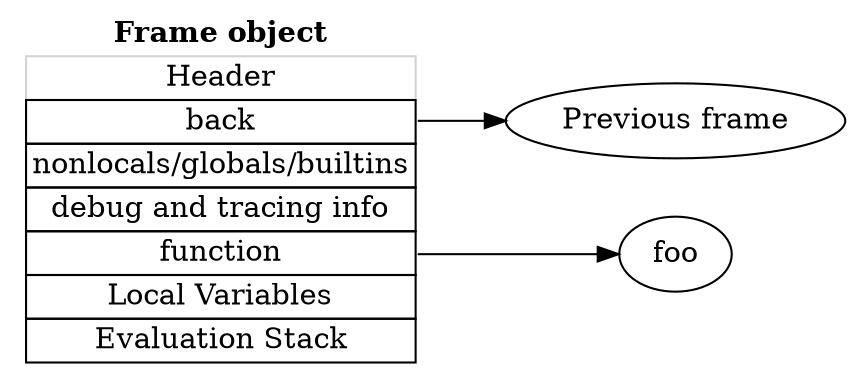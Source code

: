 digraph frame_object {
    
    graph [ dpi = 300 ]; 

    rankdir = "LR"


    frame_object [
        shape = none
        label = <<table border="0" cellspacing="0">
                    <tr><td><b>Frame object</b></td></tr>
                    <tr><td border="1" color = "lightgrey" >Header</td></tr>
                    <tr><td border="1" port="back">back</td></tr>
                    <tr><td border="1">nonlocals/globals/builtins</td></tr>
                    <tr><td border="1">debug and tracing info</td></tr>
                    <tr><td border="1" port="func">function</td></tr>
                    <tr><td border="1"> Local Variables </td></tr>
                    <tr><td border="1">Evaluation Stack</td></tr>
                </table>>
    ]

    frame_object:back -> "Previous frame"
    frame_object:func -> "foo"
    
}
